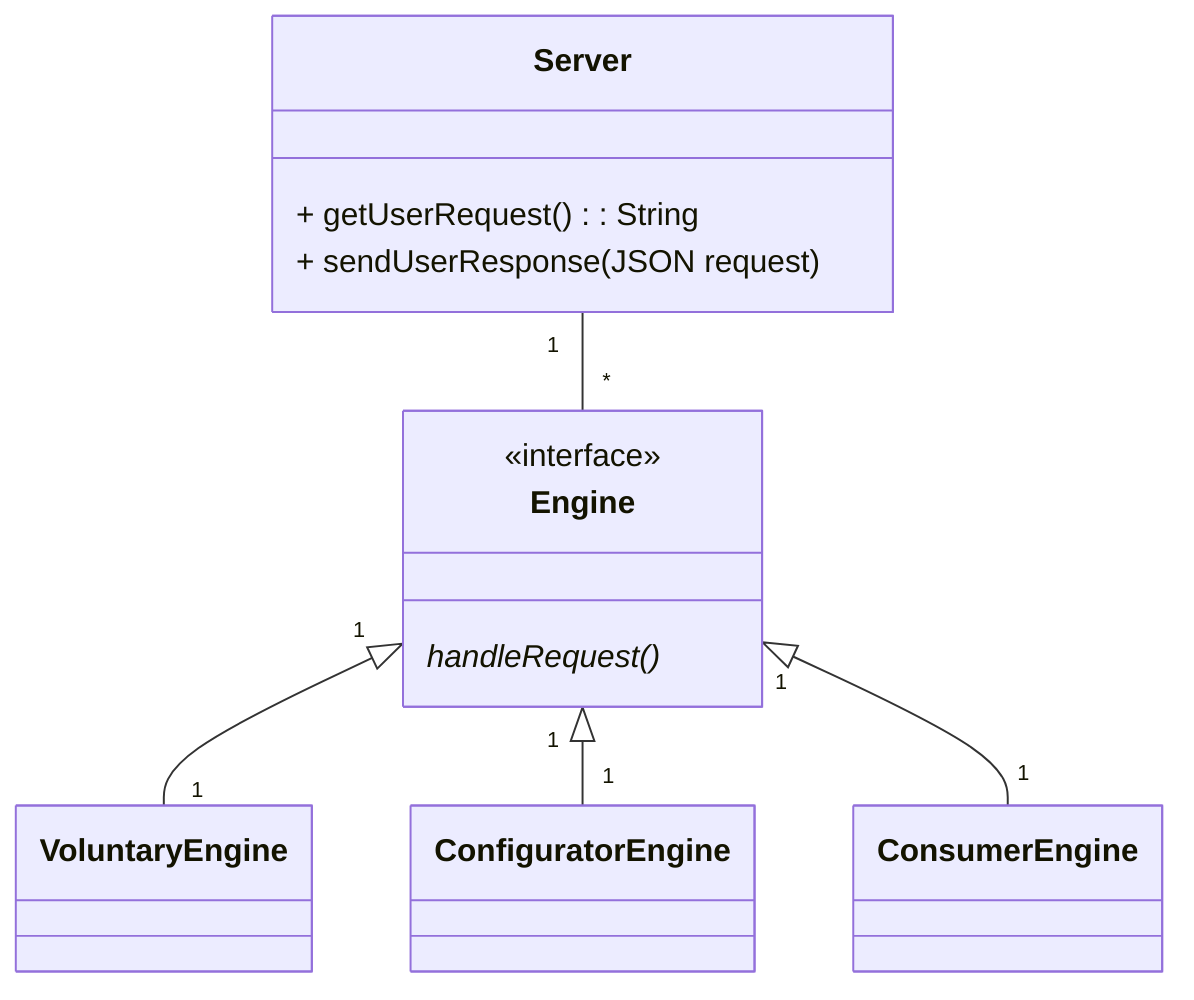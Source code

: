 classDiagram
    Server "1" -- "*" Engine
    Engine "1" <|-- "1" VoluntaryEngine
    Engine "1" <|-- "1" ConfiguratorEngine
    Engine "1" <|-- "1" ConsumerEngine
    <<interface>> Engine
    class Engine {
        handleRequest()*
    }
    class Server {
        + getUserRequest() : String
        + sendUserResponse(JSON request)
    }
    class VoluntaryEngine {
    }
